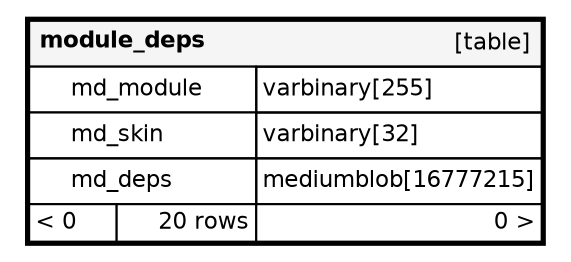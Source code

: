 // dot 2.40 on Linux 5.0.3-200.fc29.x86_64
// SchemaSpy rev Unknown
digraph "module_deps" {
  graph [
    rankdir="RL"
    bgcolor="#ffffff"
    nodesep="0.18"
    ranksep="0.46"
    fontname="Helvetica"
    fontsize="11"
    ration="compress"
  ];
  node [
    fontname="Helvetica"
    fontsize="11"
    shape="plaintext"
  ];
  edge [
    arrowsize="0.8"
  ];
  "module_deps" [
   label=<
    <TABLE BORDER="2" CELLBORDER="1" CELLSPACING="0" BGCOLOR="#ffffff">
      <TR><TD COLSPAN="4"  BGCOLOR="#f5f5f5"><TABLE BORDER="0" CELLSPACING="0"><TR><TD ALIGN="LEFT"><B>module_deps</B></TD><TD ALIGN="RIGHT">[table]</TD></TR></TABLE></TD></TR>
      <TR><TD PORT="md_module" COLSPAN="2" BGCOLOR="#ffffff" ALIGN="LEFT"><TABLE BORDER="0" CELLSPACING="0" ALIGN="LEFT"><TR ALIGN="LEFT"><TD ALIGN="LEFT" FIXEDSIZE="TRUE" WIDTH="15" HEIGHT="16"></TD><TD ALIGN="LEFT" FIXEDSIZE="TRUE" WIDTH="88" HEIGHT="16">md_module</TD></TR></TABLE></TD><TD PORT="md_module.type" ALIGN="LEFT">varbinary[255]</TD></TR>
      <TR><TD PORT="md_skin" COLSPAN="2" BGCOLOR="#ffffff" ALIGN="LEFT"><TABLE BORDER="0" CELLSPACING="0" ALIGN="LEFT"><TR ALIGN="LEFT"><TD ALIGN="LEFT" FIXEDSIZE="TRUE" WIDTH="15" HEIGHT="16"></TD><TD ALIGN="LEFT" FIXEDSIZE="TRUE" WIDTH="88" HEIGHT="16">md_skin</TD></TR></TABLE></TD><TD PORT="md_skin.type" ALIGN="LEFT">varbinary[32]</TD></TR>
      <TR><TD PORT="md_deps" COLSPAN="2" ALIGN="LEFT"><TABLE BORDER="0" CELLSPACING="0" ALIGN="LEFT"><TR ALIGN="LEFT"><TD ALIGN="LEFT" FIXEDSIZE="TRUE" WIDTH="15" HEIGHT="16"></TD><TD ALIGN="LEFT" FIXEDSIZE="TRUE" WIDTH="88" HEIGHT="16">md_deps</TD></TR></TABLE></TD><TD PORT="md_deps.type" ALIGN="LEFT">mediumblob[16777215]</TD></TR>
      <TR><TD ALIGN="LEFT" BGCOLOR="#ffffff">&lt; 0</TD><TD ALIGN="RIGHT" BGCOLOR="#ffffff">20 rows</TD><TD ALIGN="RIGHT" BGCOLOR="#ffffff">0 &gt;</TD></TR>
    </TABLE>>
    URL="tables/module_deps.html"
    tooltip="module_deps"
  ];
}
